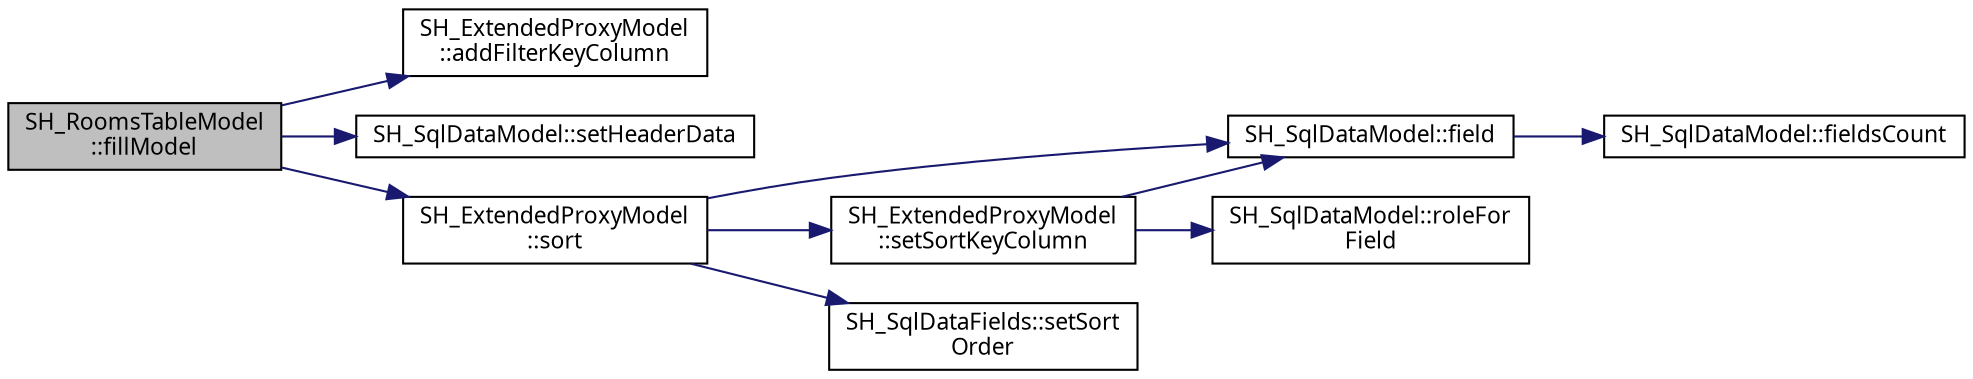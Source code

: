 digraph "SH_RoomsTableModel::fillModel"
{
 // INTERACTIVE_SVG=YES
  bgcolor="transparent";
  edge [fontname="Verdana",fontsize="11",labelfontname="Verdana",labelfontsize="11"];
  node [fontname="Verdana",fontsize="11",shape=record];
  rankdir="LR";
  Node1 [label="SH_RoomsTableModel\l::fillModel",height=0.2,width=0.4,color="black", fillcolor="grey75", style="filled" fontcolor="black"];
  Node1 -> Node2 [color="midnightblue",fontsize="11",style="solid",fontname="Verdana"];
  Node2 [label="SH_ExtendedProxyModel\l::addFilterKeyColumn",height=0.2,width=0.4,color="black",URL="$classSH__ExtendedProxyModel.html#a7b432fac5c42bf84a005f2942896ca32"];
  Node1 -> Node3 [color="midnightblue",fontsize="11",style="solid",fontname="Verdana"];
  Node3 [label="SH_SqlDataModel::setHeaderData",height=0.2,width=0.4,color="black",URL="$classSH__SqlDataModel.html#aae31b72ec89a35a7b8d4175d7bcaa33a"];
  Node1 -> Node4 [color="midnightblue",fontsize="11",style="solid",fontname="Verdana"];
  Node4 [label="SH_ExtendedProxyModel\l::sort",height=0.2,width=0.4,color="black",URL="$classSH__ExtendedProxyModel.html#a2d5fdb58bf67879e3f3130619b93104a"];
  Node4 -> Node5 [color="midnightblue",fontsize="11",style="solid",fontname="Verdana"];
  Node5 [label="SH_SqlDataModel::field",height=0.2,width=0.4,color="black",URL="$classSH__SqlDataModel.html#a92c51d5c1f6aca08a7ee566ece1e4cb6"];
  Node5 -> Node6 [color="midnightblue",fontsize="11",style="solid",fontname="Verdana"];
  Node6 [label="SH_SqlDataModel::fieldsCount",height=0.2,width=0.4,color="black",URL="$classSH__SqlDataModel.html#a46f0951fd358e30892a982ebd34e43c2"];
  Node4 -> Node7 [color="midnightblue",fontsize="11",style="solid",fontname="Verdana"];
  Node7 [label="SH_ExtendedProxyModel\l::setSortKeyColumn",height=0.2,width=0.4,color="black",URL="$classSH__ExtendedProxyModel.html#ab8123244a5060aa35f5bce651046b99d"];
  Node7 -> Node5 [color="midnightblue",fontsize="11",style="solid",fontname="Verdana"];
  Node7 -> Node8 [color="midnightblue",fontsize="11",style="solid",fontname="Verdana"];
  Node8 [label="SH_SqlDataModel::roleFor\lField",height=0.2,width=0.4,color="black",URL="$classSH__SqlDataModel.html#aa487bb763eaf2544e4eb5822cd666105"];
  Node4 -> Node9 [color="midnightblue",fontsize="11",style="solid",fontname="Verdana"];
  Node9 [label="SH_SqlDataFields::setSort\lOrder",height=0.2,width=0.4,color="black",URL="$classSH__SqlDataFields.html#a32a7c040a081d39594245e1a4a68f70d"];
}
